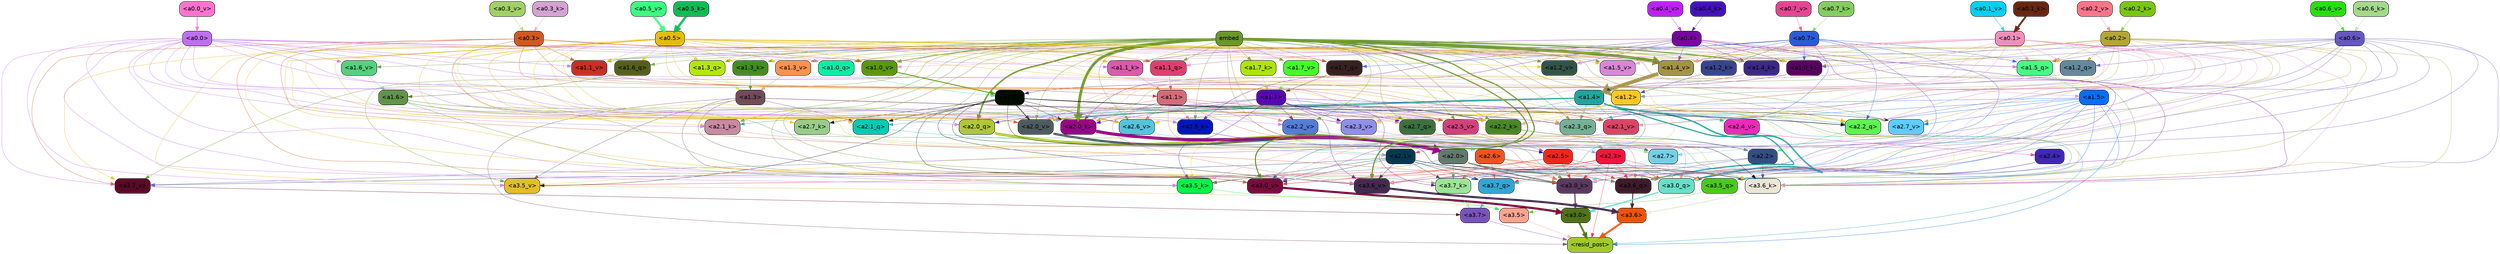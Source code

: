 strict digraph "" {
	graph [bgcolor=transparent,
		layout=dot,
		overlap=false,
		splines=true
	];
	"<a3.7>"	[color=black,
		fillcolor="#7853bb",
		fontname=Helvetica,
		shape=box,
		style="filled, rounded"];
	"<resid_post>"	[color=black,
		fillcolor="#a1ca28",
		fontname=Helvetica,
		shape=box,
		style="filled, rounded"];
	"<a3.7>" -> "<resid_post>"	[color="#7853bb",
		penwidth=0.6239100098609924];
	"<a3.6>"	[color=black,
		fillcolor="#ec540c",
		fontname=Helvetica,
		shape=box,
		style="filled, rounded"];
	"<a3.6>" -> "<resid_post>"	[color="#ec540c",
		penwidth=4.569062113761902];
	"<a3.5>"	[color=black,
		fillcolor="#f8a393",
		fontname=Helvetica,
		shape=box,
		style="filled, rounded"];
	"<a3.5>" -> "<resid_post>"	[color="#f8a393",
		penwidth=0.6];
	"<a3.0>"	[color=black,
		fillcolor="#507219",
		fontname=Helvetica,
		shape=box,
		style="filled, rounded"];
	"<a3.0>" -> "<resid_post>"	[color="#507219",
		penwidth=4.283544182777405];
	"<a2.3>"	[color=black,
		fillcolor="#f1163d",
		fontname=Helvetica,
		shape=box,
		style="filled, rounded"];
	"<a2.3>" -> "<resid_post>"	[color="#f1163d",
		penwidth=0.6];
	"<a3.7_q>"	[color=black,
		fillcolor="#33a4d4",
		fontname=Helvetica,
		shape=box,
		style="filled, rounded"];
	"<a2.3>" -> "<a3.7_q>"	[color="#f1163d",
		penwidth=0.6];
	"<a3.6_q>"	[color=black,
		fillcolor="#3d1b2b",
		fontname=Helvetica,
		shape=box,
		style="filled, rounded"];
	"<a2.3>" -> "<a3.6_q>"	[color="#f1163d",
		penwidth=0.6];
	"<a3.5_q>"	[color=black,
		fillcolor="#4ac91a",
		fontname=Helvetica,
		shape=box,
		style="filled, rounded"];
	"<a2.3>" -> "<a3.5_q>"	[color="#f1163d",
		penwidth=0.6];
	"<a3.0_q>"	[color=black,
		fillcolor="#69dec7",
		fontname=Helvetica,
		shape=box,
		style="filled, rounded"];
	"<a2.3>" -> "<a3.0_q>"	[color="#f1163d",
		penwidth=0.6];
	"<a3.0_k>"	[color=black,
		fillcolor="#5a3961",
		fontname=Helvetica,
		shape=box,
		style="filled, rounded"];
	"<a2.3>" -> "<a3.0_k>"	[color="#f1163d",
		penwidth=0.6];
	"<a3.6_v>"	[color=black,
		fillcolor="#422b4f",
		fontname=Helvetica,
		shape=box,
		style="filled, rounded"];
	"<a2.3>" -> "<a3.6_v>"	[color="#f1163d",
		penwidth=0.6];
	"<a3.5_v>"	[color=black,
		fillcolor="#e3bd29",
		fontname=Helvetica,
		shape=box,
		style="filled, rounded"];
	"<a2.3>" -> "<a3.5_v>"	[color="#f1163d",
		penwidth=0.6];
	"<a3.0_v>"	[color=black,
		fillcolor="#780c3c",
		fontname=Helvetica,
		shape=box,
		style="filled, rounded"];
	"<a2.3>" -> "<a3.0_v>"	[color="#f1163d",
		penwidth=0.6];
	"<a1.5>"	[color=black,
		fillcolor="#056df7",
		fontname=Helvetica,
		shape=box,
		style="filled, rounded"];
	"<a1.5>" -> "<resid_post>"	[color="#056df7",
		penwidth=0.6];
	"<a1.5>" -> "<a3.6_q>"	[color="#056df7",
		penwidth=0.6];
	"<a1.5>" -> "<a3.5_q>"	[color="#056df7",
		penwidth=0.6];
	"<a1.5>" -> "<a3.0_q>"	[color="#056df7",
		penwidth=0.6];
	"<a3.6_k>"	[color=black,
		fillcolor="#e9e5d7",
		fontname=Helvetica,
		shape=box,
		style="filled, rounded"];
	"<a1.5>" -> "<a3.6_k>"	[color="#056df7",
		penwidth=0.6];
	"<a1.5>" -> "<a3.0_k>"	[color="#056df7",
		penwidth=0.6];
	"<a2.2_q>"	[color=black,
		fillcolor="#5df251",
		fontname=Helvetica,
		shape=box,
		style="filled, rounded"];
	"<a1.5>" -> "<a2.2_q>"	[color="#056df7",
		penwidth=0.6];
	"<a2.7_v>"	[color=black,
		fillcolor="#5dccfe",
		fontname=Helvetica,
		shape=box,
		style="filled, rounded"];
	"<a1.5>" -> "<a2.7_v>"	[color="#056df7",
		penwidth=0.6];
	"<a2.6_v>"	[color=black,
		fillcolor="#54c3db",
		fontname=Helvetica,
		shape=box,
		style="filled, rounded"];
	"<a1.5>" -> "<a2.6_v>"	[color="#056df7",
		penwidth=0.6];
	"<a2.1_v>"	[color=black,
		fillcolor="#d94465",
		fontname=Helvetica,
		shape=box,
		style="filled, rounded"];
	"<a1.5>" -> "<a2.1_v>"	[color="#056df7",
		penwidth=0.6];
	"<a1.4>"	[color=black,
		fillcolor="#21a49c",
		fontname=Helvetica,
		shape=box,
		style="filled, rounded"];
	"<a1.4>" -> "<resid_post>"	[color="#21a49c",
		penwidth=0.6];
	"<a1.4>" -> "<a3.7_q>"	[color="#21a49c",
		penwidth=0.6];
	"<a1.4>" -> "<a3.6_q>"	[color="#21a49c",
		penwidth=2.7536282539367676];
	"<a1.4>" -> "<a3.5_q>"	[color="#21a49c",
		penwidth=0.6];
	"<a1.4>" -> "<a3.0_q>"	[color="#21a49c",
		penwidth=3.3369133472442627];
	"<a2.3_q>"	[color=black,
		fillcolor="#76b094",
		fontname=Helvetica,
		shape=box,
		style="filled, rounded"];
	"<a1.4>" -> "<a2.3_q>"	[color="#21a49c",
		penwidth=0.6];
	"<a1.4>" -> "<a2.2_q>"	[color="#21a49c",
		penwidth=0.6];
	"<a2.1_q>"	[color=black,
		fillcolor="#01cbb2",
		fontname=Helvetica,
		shape=box,
		style="filled, rounded"];
	"<a1.4>" -> "<a2.1_q>"	[color="#21a49c",
		penwidth=0.6];
	"<a2.0_q>"	[color=black,
		fillcolor="#aec638",
		fontname=Helvetica,
		shape=box,
		style="filled, rounded"];
	"<a1.4>" -> "<a2.0_q>"	[color="#21a49c",
		penwidth=0.6];
	"<a2.1_k>"	[color=black,
		fillcolor="#c88aa3",
		fontname=Helvetica,
		shape=box,
		style="filled, rounded"];
	"<a1.4>" -> "<a2.1_k>"	[color="#21a49c",
		penwidth=0.6];
	"<a1.4>" -> "<a2.7_v>"	[color="#21a49c",
		penwidth=0.6];
	"<a1.4>" -> "<a2.6_v>"	[color="#21a49c",
		penwidth=0.6];
	"<a2.5_v>"	[color=black,
		fillcolor="#d1417b",
		fontname=Helvetica,
		shape=box,
		style="filled, rounded"];
	"<a1.4>" -> "<a2.5_v>"	[color="#21a49c",
		penwidth=0.6];
	"<a2.4_v>"	[color=black,
		fillcolor="#ec29b9",
		fontname=Helvetica,
		shape=box,
		style="filled, rounded"];
	"<a1.4>" -> "<a2.4_v>"	[color="#21a49c",
		penwidth=0.6];
	"<a1.4>" -> "<a2.1_v>"	[color="#21a49c",
		penwidth=0.6];
	"<a2.0_v>"	[color=black,
		fillcolor="#4d5b61",
		fontname=Helvetica,
		shape=box,
		style="filled, rounded"];
	"<a1.4>" -> "<a2.0_v>"	[color="#21a49c",
		penwidth=2.2818827629089355];
	"<a1.3>"	[color=black,
		fillcolor="#714b5a",
		fontname=Helvetica,
		shape=box,
		style="filled, rounded"];
	"<a1.3>" -> "<resid_post>"	[color="#714b5a",
		penwidth=0.6];
	"<a1.3>" -> "<a3.6_v>"	[color="#714b5a",
		penwidth=0.6];
	"<a1.3>" -> "<a3.5_v>"	[color="#714b5a",
		penwidth=0.6];
	"<a1.3>" -> "<a3.0_v>"	[color="#714b5a",
		penwidth=0.6];
	"<a1.3>" -> "<a2.2_q>"	[color="#714b5a",
		penwidth=0.6];
	"<a1.3>" -> "<a2.1_q>"	[color="#714b5a",
		penwidth=0.6];
	"<a2.2_k>"	[color=black,
		fillcolor="#4b8626",
		fontname=Helvetica,
		shape=box,
		style="filled, rounded"];
	"<a1.3>" -> "<a2.2_k>"	[color="#714b5a",
		penwidth=0.6];
	"<a1.3>" -> "<a2.5_v>"	[color="#714b5a",
		penwidth=0.6];
	"<a3.7_q>" -> "<a3.7>"	[color="#33a4d4",
		penwidth=0.6];
	"<a3.6_q>" -> "<a3.6>"	[color="#3d1b2b",
		penwidth=2.0344843566417694];
	"<a3.5_q>" -> "<a3.5>"	[color="#4ac91a",
		penwidth=0.6];
	"<a3.0_q>" -> "<a3.0>"	[color="#69dec7",
		penwidth=2.863015294075012];
	"<a3.7_k>"	[color=black,
		fillcolor="#9ce397",
		fontname=Helvetica,
		shape=box,
		style="filled, rounded"];
	"<a3.7_k>" -> "<a3.7>"	[color="#9ce397",
		penwidth=0.6];
	"<a3.6_k>" -> "<a3.6>"	[color="#e9e5d7",
		penwidth=2.1770318150520325];
	"<a3.5_k>"	[color=black,
		fillcolor="#03f246",
		fontname=Helvetica,
		shape=box,
		style="filled, rounded"];
	"<a3.5_k>" -> "<a3.5>"	[color="#03f246",
		penwidth=0.6];
	"<a3.0_k>" -> "<a3.0>"	[color="#5a3961",
		penwidth=2.6323853135108948];
	"<a3.7_v>"	[color=black,
		fillcolor="#590a26",
		fontname=Helvetica,
		shape=box,
		style="filled, rounded"];
	"<a3.7_v>" -> "<a3.7>"	[color="#590a26",
		penwidth=0.6];
	"<a3.6_v>" -> "<a3.6>"	[color="#422b4f",
		penwidth=4.972373723983765];
	"<a3.5_v>" -> "<a3.5>"	[color="#e3bd29",
		penwidth=0.6];
	"<a3.0_v>" -> "<a3.0>"	[color="#780c3c",
		penwidth=5.1638524532318115];
	"<a2.6>"	[color=black,
		fillcolor="#ed5520",
		fontname=Helvetica,
		shape=box,
		style="filled, rounded"];
	"<a2.6>" -> "<a3.7_q>"	[color="#ed5520",
		penwidth=0.6];
	"<a2.6>" -> "<a3.6_q>"	[color="#ed5520",
		penwidth=0.6];
	"<a2.6>" -> "<a3.0_q>"	[color="#ed5520",
		penwidth=0.6];
	"<a2.6>" -> "<a3.7_k>"	[color="#ed5520",
		penwidth=0.6];
	"<a2.6>" -> "<a3.6_k>"	[color="#ed5520",
		penwidth=0.6];
	"<a2.6>" -> "<a3.5_k>"	[color="#ed5520",
		penwidth=0.6];
	"<a2.6>" -> "<a3.0_k>"	[color="#ed5520",
		penwidth=0.6];
	"<a2.1>"	[color=black,
		fillcolor="#043952",
		fontname=Helvetica,
		shape=box,
		style="filled, rounded"];
	"<a2.1>" -> "<a3.7_q>"	[color="#043952",
		penwidth=0.6];
	"<a2.1>" -> "<a3.6_q>"	[color="#043952",
		penwidth=0.6];
	"<a2.1>" -> "<a3.5_q>"	[color="#043952",
		penwidth=0.6];
	"<a2.1>" -> "<a3.0_q>"	[color="#043952",
		penwidth=0.6];
	"<a2.1>" -> "<a3.7_k>"	[color="#043952",
		penwidth=0.6];
	"<a2.1>" -> "<a3.6_k>"	[color="#043952",
		penwidth=0.6];
	"<a2.1>" -> "<a3.5_k>"	[color="#043952",
		penwidth=0.6];
	"<a2.1>" -> "<a3.0_k>"	[color="#043952",
		penwidth=0.6];
	"<a2.1>" -> "<a3.7_v>"	[color="#043952",
		penwidth=0.6];
	"<a2.1>" -> "<a3.6_v>"	[color="#043952",
		penwidth=0.6];
	"<a2.1>" -> "<a3.0_v>"	[color="#043952",
		penwidth=0.6];
	"<a2.7>"	[color=black,
		fillcolor="#74d0e5",
		fontname=Helvetica,
		shape=box,
		style="filled, rounded"];
	"<a2.7>" -> "<a3.6_q>"	[color="#74d0e5",
		penwidth=0.6];
	"<a2.7>" -> "<a3.0_q>"	[color="#74d0e5",
		penwidth=0.6];
	"<a2.7>" -> "<a3.6_k>"	[color="#74d0e5",
		penwidth=0.6];
	"<a2.7>" -> "<a3.0_k>"	[color="#74d0e5",
		penwidth=0.6];
	"<a2.7>" -> "<a3.6_v>"	[color="#74d0e5",
		penwidth=0.6];
	"<a2.5>"	[color=black,
		fillcolor="#ed271c",
		fontname=Helvetica,
		shape=box,
		style="filled, rounded"];
	"<a2.5>" -> "<a3.6_q>"	[color="#ed271c",
		penwidth=0.6];
	"<a2.5>" -> "<a3.0_q>"	[color="#ed271c",
		penwidth=0.6];
	"<a2.5>" -> "<a3.0_k>"	[color="#ed271c",
		penwidth=0.6];
	"<a2.5>" -> "<a3.6_v>"	[color="#ed271c",
		penwidth=0.6];
	"<a2.5>" -> "<a3.0_v>"	[color="#ed271c",
		penwidth=0.6];
	"<a2.0>"	[color=black,
		fillcolor="#62796e",
		fontname=Helvetica,
		shape=box,
		style="filled, rounded"];
	"<a2.0>" -> "<a3.6_q>"	[color="#62796e",
		penwidth=0.6];
	"<a2.0>" -> "<a3.0_q>"	[color="#62796e",
		penwidth=0.6];
	"<a2.0>" -> "<a3.7_k>"	[color="#62796e",
		penwidth=0.6];
	"<a2.0>" -> "<a3.6_k>"	[color="#62796e",
		penwidth=1.7047871947288513];
	"<a2.0>" -> "<a3.5_k>"	[color="#62796e",
		penwidth=0.6];
	"<a2.0>" -> "<a3.0_k>"	[color="#62796e",
		penwidth=2.239806979894638];
	"<a1.1>"	[color=black,
		fillcolor="#d36b79",
		fontname=Helvetica,
		shape=box,
		style="filled, rounded"];
	"<a1.1>" -> "<a3.6_q>"	[color="#d36b79",
		penwidth=0.6];
	"<a1.1>" -> "<a3.0_q>"	[color="#d36b79",
		penwidth=0.6];
	"<a1.1>" -> "<a3.0_k>"	[color="#d36b79",
		penwidth=0.6];
	"<a1.1>" -> "<a3.6_v>"	[color="#d36b79",
		penwidth=0.6];
	"<a2.7_q>"	[color=black,
		fillcolor="#3e6f3f",
		fontname=Helvetica,
		shape=box,
		style="filled, rounded"];
	"<a1.1>" -> "<a2.7_q>"	[color="#d36b79",
		penwidth=0.6];
	"<a2.5_k>"	[color=black,
		fillcolor="#0316be",
		fontname=Helvetica,
		shape=box,
		style="filled, rounded"];
	"<a1.1>" -> "<a2.5_k>"	[color="#d36b79",
		penwidth=0.6];
	"<a2.0_k>"	[color=black,
		fillcolor="#970685",
		fontname=Helvetica,
		shape=box,
		style="filled, rounded"];
	"<a1.1>" -> "<a2.0_k>"	[color="#d36b79",
		penwidth=0.6];
	"<a1.1>" -> "<a2.6_v>"	[color="#d36b79",
		penwidth=0.6];
	"<a2.2_v>"	[color=black,
		fillcolor="#547cd7",
		fontname=Helvetica,
		shape=box,
		style="filled, rounded"];
	"<a1.1>" -> "<a2.2_v>"	[color="#d36b79",
		penwidth=0.6];
	"<a1.1>" -> "<a2.1_v>"	[color="#d36b79",
		penwidth=0.6];
	"<a1.1>" -> "<a2.0_v>"	[color="#d36b79",
		penwidth=0.6];
	"<a0.4>"	[color=black,
		fillcolor="#77079e",
		fontname=Helvetica,
		shape=box,
		style="filled, rounded"];
	"<a0.4>" -> "<a3.6_q>"	[color="#77079e",
		penwidth=0.6];
	"<a0.4>" -> "<a3.0_q>"	[color="#77079e",
		penwidth=0.6];
	"<a0.4>" -> "<a3.6_k>"	[color="#77079e",
		penwidth=0.6];
	"<a0.4>" -> "<a2.5_k>"	[color="#77079e",
		penwidth=0.6];
	"<a0.4>" -> "<a2.0_k>"	[color="#77079e",
		penwidth=0.6];
	"<a1.4_k>"	[color=black,
		fillcolor="#3b2887",
		fontname=Helvetica,
		shape=box,
		style="filled, rounded"];
	"<a0.4>" -> "<a1.4_k>"	[color="#77079e",
		penwidth=0.6];
	"<a1.1_k>"	[color=black,
		fillcolor="#d95aab",
		fontname=Helvetica,
		shape=box,
		style="filled, rounded"];
	"<a0.4>" -> "<a1.1_k>"	[color="#77079e",
		penwidth=0.6];
	"<a1.0_k>"	[color=black,
		fillcolor="#580262",
		fontname=Helvetica,
		shape=box,
		style="filled, rounded"];
	"<a0.4>" -> "<a1.0_k>"	[color="#77079e",
		penwidth=0.6];
	"<a1.4_v>"	[color=black,
		fillcolor="#a39346",
		fontname=Helvetica,
		shape=box,
		style="filled, rounded"];
	"<a0.4>" -> "<a1.4_v>"	[color="#77079e",
		penwidth=0.6];
	"<a1.2_v>"	[color=black,
		fillcolor="#325448",
		fontname=Helvetica,
		shape=box,
		style="filled, rounded"];
	"<a0.4>" -> "<a1.2_v>"	[color="#77079e",
		penwidth=0.6];
	"<a0.2>"	[color=black,
		fillcolor="#b3a637",
		fontname=Helvetica,
		shape=box,
		style="filled, rounded"];
	"<a0.2>" -> "<a3.6_q>"	[color="#b3a637",
		penwidth=0.6];
	"<a0.2>" -> "<a3.0_q>"	[color="#b3a637",
		penwidth=0.6];
	"<a0.2>" -> "<a3.6_k>"	[color="#b3a637",
		penwidth=0.6];
	"<a0.2>" -> "<a3.0_k>"	[color="#b3a637",
		penwidth=0.6];
	"<a0.2>" -> "<a2.2_q>"	[color="#b3a637",
		penwidth=0.6];
	"<a0.2>" -> "<a2.2_k>"	[color="#b3a637",
		penwidth=0.6];
	"<a0.2>" -> "<a2.0_k>"	[color="#b3a637",
		penwidth=0.6];
	"<a0.2>" -> "<a2.7_v>"	[color="#b3a637",
		penwidth=0.6];
	"<a0.2>" -> "<a2.1_v>"	[color="#b3a637",
		penwidth=0.6];
	"<a0.2>" -> "<a2.0_v>"	[color="#b3a637",
		penwidth=0.6];
	"<a1.5_q>"	[color=black,
		fillcolor="#48f886",
		fontname=Helvetica,
		shape=box,
		style="filled, rounded"];
	"<a0.2>" -> "<a1.5_q>"	[color="#b3a637",
		penwidth=0.6];
	"<a1.2_q>"	[color=black,
		fillcolor="#65889b",
		fontname=Helvetica,
		shape=box,
		style="filled, rounded"];
	"<a0.2>" -> "<a1.2_q>"	[color="#b3a637",
		penwidth=0.6];
	"<a1.0_q>"	[color=black,
		fillcolor="#09eda6",
		fontname=Helvetica,
		shape=box,
		style="filled, rounded"];
	"<a0.2>" -> "<a1.0_q>"	[color="#b3a637",
		penwidth=0.6];
	"<a0.2>" -> "<a1.4_k>"	[color="#b3a637",
		penwidth=0.6];
	"<a0.2>" -> "<a1.0_k>"	[color="#b3a637",
		penwidth=0.6];
	"<a0.2>" -> "<a1.4_v>"	[color="#b3a637",
		penwidth=0.6];
	"<a2.4>"	[color=black,
		fillcolor="#4028b6",
		fontname=Helvetica,
		shape=box,
		style="filled, rounded"];
	"<a2.4>" -> "<a3.5_q>"	[color="#4028b6",
		penwidth=0.6];
	"<a2.4>" -> "<a3.0_q>"	[color="#4028b6",
		penwidth=0.6];
	"<a1.2>"	[color=black,
		fillcolor="#f7c823",
		fontname=Helvetica,
		shape=box,
		style="filled, rounded"];
	"<a1.2>" -> "<a3.0_q>"	[color="#f7c823",
		penwidth=0.6];
	"<a1.2>" -> "<a3.6_k>"	[color="#f7c823",
		penwidth=0.6];
	"<a1.2>" -> "<a3.5_k>"	[color="#f7c823",
		penwidth=0.6];
	"<a1.2>" -> "<a3.0_k>"	[color="#f7c823",
		penwidth=0.6];
	"<a1.2>" -> "<a3.5_v>"	[color="#f7c823",
		penwidth=0.6];
	"<a1.2>" -> "<a2.7_q>"	[color="#f7c823",
		penwidth=0.6];
	"<a1.2>" -> "<a2.2_q>"	[color="#f7c823",
		penwidth=0.6];
	"<a1.2>" -> "<a2.2_k>"	[color="#f7c823",
		penwidth=0.6];
	"<a1.2>" -> "<a2.6_v>"	[color="#f7c823",
		penwidth=0.6];
	"<a1.2>" -> "<a2.5_v>"	[color="#f7c823",
		penwidth=0.6];
	"<a2.3_v>"	[color=black,
		fillcolor="#8e8fe5",
		fontname=Helvetica,
		shape=box,
		style="filled, rounded"];
	"<a1.2>" -> "<a2.3_v>"	[color="#f7c823",
		penwidth=0.6];
	"<a1.2>" -> "<a2.0_v>"	[color="#f7c823",
		penwidth=0.6];
	"<a1.7>"	[color=black,
		fillcolor="#5705b6",
		fontname=Helvetica,
		shape=box,
		style="filled, rounded"];
	"<a1.7>" -> "<a3.7_k>"	[color="#5705b6",
		penwidth=0.6];
	"<a1.7>" -> "<a3.5_k>"	[color="#5705b6",
		penwidth=0.6];
	"<a1.7>" -> "<a3.6_v>"	[color="#5705b6",
		penwidth=0.6];
	"<a1.7>" -> "<a2.7_q>"	[color="#5705b6",
		penwidth=0.6];
	"<a1.7>" -> "<a2.2_q>"	[color="#5705b6",
		penwidth=0.6];
	"<a1.7>" -> "<a2.0_q>"	[color="#5705b6",
		penwidth=0.6];
	"<a1.7>" -> "<a2.2_k>"	[color="#5705b6",
		penwidth=0.6];
	"<a1.7>" -> "<a2.0_k>"	[color="#5705b6",
		penwidth=0.6];
	"<a1.7>" -> "<a2.5_v>"	[color="#5705b6",
		penwidth=0.6];
	"<a1.7>" -> "<a2.3_v>"	[color="#5705b6",
		penwidth=0.6];
	"<a1.7>" -> "<a2.2_v>"	[color="#5705b6",
		penwidth=0.6];
	"<a0.7>"	[color=black,
		fillcolor="#2c5ad6",
		fontname=Helvetica,
		shape=box,
		style="filled, rounded"];
	"<a0.7>" -> "<a3.7_k>"	[color="#2c5ad6",
		penwidth=0.6];
	"<a0.7>" -> "<a3.0_v>"	[color="#2c5ad6",
		penwidth=0.6];
	"<a0.7>" -> "<a2.3_q>"	[color="#2c5ad6",
		penwidth=0.6];
	"<a0.7>" -> "<a2.2_q>"	[color="#2c5ad6",
		penwidth=0.6];
	"<a1.7_q>"	[color=black,
		fillcolor="#372120",
		fontname=Helvetica,
		shape=box,
		style="filled, rounded"];
	"<a0.7>" -> "<a1.7_q>"	[color="#2c5ad6",
		penwidth=0.6];
	"<a0.7>" -> "<a1.5_q>"	[color="#2c5ad6",
		penwidth=0.6];
	"<a1.1_q>"	[color=black,
		fillcolor="#dd3e70",
		fontname=Helvetica,
		shape=box,
		style="filled, rounded"];
	"<a0.7>" -> "<a1.1_q>"	[color="#2c5ad6",
		penwidth=0.6];
	"<a1.2_k>"	[color=black,
		fillcolor="#39448c",
		fontname=Helvetica,
		shape=box,
		style="filled, rounded"];
	"<a0.7>" -> "<a1.2_k>"	[color="#2c5ad6",
		penwidth=0.6];
	"<a0.7>" -> "<a1.0_k>"	[color="#2c5ad6",
		penwidth=0.6];
	"<a0.7>" -> "<a1.4_v>"	[color="#2c5ad6",
		penwidth=0.6];
	"<a1.1_v>"	[color=black,
		fillcolor="#c73024",
		fontname=Helvetica,
		shape=box,
		style="filled, rounded"];
	"<a0.7>" -> "<a1.1_v>"	[color="#2c5ad6",
		penwidth=0.6];
	"<a0.6>"	[color=black,
		fillcolor="#6656c1",
		fontname=Helvetica,
		shape=box,
		style="filled, rounded"];
	"<a0.6>" -> "<a3.7_k>"	[color="#6656c1",
		penwidth=0.6];
	"<a0.6>" -> "<a3.6_k>"	[color="#6656c1",
		penwidth=0.6];
	"<a0.6>" -> "<a3.0_k>"	[color="#6656c1",
		penwidth=0.6];
	"<a0.6>" -> "<a3.7_v>"	[color="#6656c1",
		penwidth=0.6];
	"<a0.6>" -> "<a3.6_v>"	[color="#6656c1",
		penwidth=0.6];
	"<a0.6>" -> "<a3.0_v>"	[color="#6656c1",
		penwidth=0.6];
	"<a0.6>" -> "<a2.3_q>"	[color="#6656c1",
		penwidth=0.6];
	"<a0.6>" -> "<a2.2_q>"	[color="#6656c1",
		penwidth=0.6];
	"<a0.6>" -> "<a1.5_q>"	[color="#6656c1",
		penwidth=0.6];
	"<a0.6>" -> "<a1.2_q>"	[color="#6656c1",
		penwidth=0.6];
	"<a0.6>" -> "<a1.0_k>"	[color="#6656c1",
		penwidth=0.6];
	"<a0.6>" -> "<a1.4_v>"	[color="#6656c1",
		penwidth=0.6];
	embed	[color=black,
		fillcolor="#6a972b",
		fontname=Helvetica,
		shape=box,
		style="filled, rounded"];
	embed -> "<a3.7_k>"	[color="#6a972b",
		penwidth=0.6];
	embed -> "<a3.6_k>"	[color="#6a972b",
		penwidth=0.6];
	embed -> "<a3.5_k>"	[color="#6a972b",
		penwidth=0.6];
	embed -> "<a3.0_k>"	[color="#6a972b",
		penwidth=0.6];
	embed -> "<a3.7_v>"	[color="#6a972b",
		penwidth=0.6];
	embed -> "<a3.6_v>"	[color="#6a972b",
		penwidth=2.7369276881217957];
	embed -> "<a3.5_v>"	[color="#6a972b",
		penwidth=0.6];
	embed -> "<a3.0_v>"	[color="#6a972b",
		penwidth=2.5778204202651978];
	embed -> "<a2.7_q>"	[color="#6a972b",
		penwidth=0.6];
	embed -> "<a2.3_q>"	[color="#6a972b",
		penwidth=0.6];
	embed -> "<a2.2_q>"	[color="#6a972b",
		penwidth=0.6];
	embed -> "<a2.1_q>"	[color="#6a972b",
		penwidth=0.6];
	embed -> "<a2.0_q>"	[color="#6a972b",
		penwidth=3.459219217300415];
	embed -> "<a2.5_k>"	[color="#6a972b",
		penwidth=0.6];
	embed -> "<a2.2_k>"	[color="#6a972b",
		penwidth=0.6363201141357422];
	embed -> "<a2.1_k>"	[color="#6a972b",
		penwidth=0.6];
	embed -> "<a2.0_k>"	[color="#6a972b",
		penwidth=6.407642982900143];
	embed -> "<a2.7_v>"	[color="#6a972b",
		penwidth=0.6];
	embed -> "<a2.6_v>"	[color="#6a972b",
		penwidth=0.6];
	embed -> "<a2.5_v>"	[color="#6a972b",
		penwidth=0.6];
	embed -> "<a2.3_v>"	[color="#6a972b",
		penwidth=0.6];
	embed -> "<a2.2_v>"	[color="#6a972b",
		penwidth=0.6175012588500977];
	embed -> "<a2.1_v>"	[color="#6a972b",
		penwidth=0.6];
	embed -> "<a2.0_v>"	[color="#6a972b",
		penwidth=0.6];
	embed -> "<a1.7_q>"	[color="#6a972b",
		penwidth=0.6];
	"<a1.6_q>"	[color=black,
		fillcolor="#545f1b",
		fontname=Helvetica,
		shape=box,
		style="filled, rounded"];
	embed -> "<a1.6_q>"	[color="#6a972b",
		penwidth=0.6];
	embed -> "<a1.5_q>"	[color="#6a972b",
		penwidth=0.6186923980712891];
	"<a1.3_q>"	[color=black,
		fillcolor="#b5e60c",
		fontname=Helvetica,
		shape=box,
		style="filled, rounded"];
	embed -> "<a1.3_q>"	[color="#6a972b",
		penwidth=0.6];
	embed -> "<a1.2_q>"	[color="#6a972b",
		penwidth=0.6];
	embed -> "<a1.1_q>"	[color="#6a972b",
		penwidth=0.6];
	embed -> "<a1.0_q>"	[color="#6a972b",
		penwidth=0.6];
	"<a1.7_k>"	[color=black,
		fillcolor="#ace40b",
		fontname=Helvetica,
		shape=box,
		style="filled, rounded"];
	embed -> "<a1.7_k>"	[color="#6a972b",
		penwidth=0.6];
	embed -> "<a1.4_k>"	[color="#6a972b",
		penwidth=2.1454997062683105];
	"<a1.3_k>"	[color=black,
		fillcolor="#428d1f",
		fontname=Helvetica,
		shape=box,
		style="filled, rounded"];
	embed -> "<a1.3_k>"	[color="#6a972b",
		penwidth=0.6];
	embed -> "<a1.2_k>"	[color="#6a972b",
		penwidth=0.6];
	embed -> "<a1.1_k>"	[color="#6a972b",
		penwidth=0.6];
	embed -> "<a1.0_k>"	[color="#6a972b",
		penwidth=0.6];
	"<a1.7_v>"	[color=black,
		fillcolor="#45f929",
		fontname=Helvetica,
		shape=box,
		style="filled, rounded"];
	embed -> "<a1.7_v>"	[color="#6a972b",
		penwidth=0.6];
	"<a1.6_v>"	[color=black,
		fillcolor="#55d07f",
		fontname=Helvetica,
		shape=box,
		style="filled, rounded"];
	embed -> "<a1.6_v>"	[color="#6a972b",
		penwidth=0.6];
	"<a1.5_v>"	[color=black,
		fillcolor="#d887d6",
		fontname=Helvetica,
		shape=box,
		style="filled, rounded"];
	embed -> "<a1.5_v>"	[color="#6a972b",
		penwidth=0.6];
	embed -> "<a1.4_v>"	[color="#6a972b",
		penwidth=6.860090345144272];
	"<a1.3_v>"	[color=black,
		fillcolor="#fa914f",
		fontname=Helvetica,
		shape=box,
		style="filled, rounded"];
	embed -> "<a1.3_v>"	[color="#6a972b",
		penwidth=0.6];
	embed -> "<a1.2_v>"	[color="#6a972b",
		penwidth=0.6];
	embed -> "<a1.1_v>"	[color="#6a972b",
		penwidth=0.6];
	"<a1.0_v>"	[color=black,
		fillcolor="#5a980a",
		fontname=Helvetica,
		shape=box,
		style="filled, rounded"];
	embed -> "<a1.0_v>"	[color="#6a972b",
		penwidth=1.2940821647644043];
	"<a2.2>"	[color=black,
		fillcolor="#334e83",
		fontname=Helvetica,
		shape=box,
		style="filled, rounded"];
	"<a2.2>" -> "<a3.6_k>"	[color="#334e83",
		penwidth=0.6];
	"<a2.2>" -> "<a3.0_k>"	[color="#334e83",
		penwidth=0.6];
	"<a2.2>" -> "<a3.6_v>"	[color="#334e83",
		penwidth=0.6];
	"<a1.6>"	[color=black,
		fillcolor="#619448",
		fontname=Helvetica,
		shape=box,
		style="filled, rounded"];
	"<a1.6>" -> "<a3.6_k>"	[color="#619448",
		penwidth=0.6];
	"<a1.6>" -> "<a3.5_k>"	[color="#619448",
		penwidth=0.6];
	"<a1.6>" -> "<a3.6_v>"	[color="#619448",
		penwidth=0.6];
	"<a1.6>" -> "<a2.0_k>"	[color="#619448",
		penwidth=0.6];
	"<a1.6>" -> "<a2.0_v>"	[color="#619448",
		penwidth=0.6];
	"<a1.0>"	[color=black,
		fillcolor="#000c04",
		fontname=Helvetica,
		shape=box,
		style="filled, rounded"];
	"<a1.0>" -> "<a3.6_k>"	[color="#000c04",
		penwidth=0.6];
	"<a1.0>" -> "<a3.0_k>"	[color="#000c04",
		penwidth=0.6];
	"<a1.0>" -> "<a3.6_v>"	[color="#000c04",
		penwidth=0.6];
	"<a1.0>" -> "<a3.5_v>"	[color="#000c04",
		penwidth=0.6];
	"<a1.0>" -> "<a3.0_v>"	[color="#000c04",
		penwidth=0.6];
	"<a1.0>" -> "<a2.3_q>"	[color="#000c04",
		penwidth=0.6];
	"<a1.0>" -> "<a2.2_q>"	[color="#000c04",
		penwidth=0.6];
	"<a1.0>" -> "<a2.1_q>"	[color="#000c04",
		penwidth=0.6];
	"<a2.7_k>"	[color=black,
		fillcolor="#98cc8a",
		fontname=Helvetica,
		shape=box,
		style="filled, rounded"];
	"<a1.0>" -> "<a2.7_k>"	[color="#000c04",
		penwidth=0.6];
	"<a1.0>" -> "<a2.2_k>"	[color="#000c04",
		penwidth=0.6];
	"<a1.0>" -> "<a2.0_k>"	[color="#000c04",
		penwidth=0.6];
	"<a1.0>" -> "<a2.7_v>"	[color="#000c04",
		penwidth=0.6];
	"<a1.0>" -> "<a2.6_v>"	[color="#000c04",
		penwidth=0.6];
	"<a1.0>" -> "<a2.0_v>"	[color="#000c04",
		penwidth=1.2978954315185547];
	"<a0.5>"	[color=black,
		fillcolor="#e5bc0a",
		fontname=Helvetica,
		shape=box,
		style="filled, rounded"];
	"<a0.5>" -> "<a3.6_k>"	[color="#e5bc0a",
		penwidth=0.6];
	"<a0.5>" -> "<a3.7_v>"	[color="#e5bc0a",
		penwidth=0.6];
	"<a0.5>" -> "<a3.6_v>"	[color="#e5bc0a",
		penwidth=0.6];
	"<a0.5>" -> "<a3.5_v>"	[color="#e5bc0a",
		penwidth=0.6];
	"<a0.5>" -> "<a3.0_v>"	[color="#e5bc0a",
		penwidth=0.6];
	"<a0.5>" -> "<a2.7_q>"	[color="#e5bc0a",
		penwidth=0.6];
	"<a0.5>" -> "<a2.3_q>"	[color="#e5bc0a",
		penwidth=0.6];
	"<a0.5>" -> "<a2.2_q>"	[color="#e5bc0a",
		penwidth=0.6];
	"<a0.5>" -> "<a2.1_q>"	[color="#e5bc0a",
		penwidth=0.6];
	"<a0.5>" -> "<a2.0_q>"	[color="#e5bc0a",
		penwidth=0.6];
	"<a0.5>" -> "<a2.7_k>"	[color="#e5bc0a",
		penwidth=0.6];
	"<a0.5>" -> "<a2.5_k>"	[color="#e5bc0a",
		penwidth=0.6];
	"<a0.5>" -> "<a2.2_k>"	[color="#e5bc0a",
		penwidth=0.6];
	"<a0.5>" -> "<a2.1_k>"	[color="#e5bc0a",
		penwidth=0.6];
	"<a0.5>" -> "<a2.0_k>"	[color="#e5bc0a",
		penwidth=0.7721366882324219];
	"<a0.5>" -> "<a2.6_v>"	[color="#e5bc0a",
		penwidth=0.6];
	"<a0.5>" -> "<a2.3_v>"	[color="#e5bc0a",
		penwidth=0.6];
	"<a0.5>" -> "<a2.1_v>"	[color="#e5bc0a",
		penwidth=0.6];
	"<a0.5>" -> "<a2.0_v>"	[color="#e5bc0a",
		penwidth=0.6];
	"<a0.5>" -> "<a1.6_q>"	[color="#e5bc0a",
		penwidth=0.6];
	"<a0.5>" -> "<a1.3_q>"	[color="#e5bc0a",
		penwidth=0.6];
	"<a0.5>" -> "<a1.2_q>"	[color="#e5bc0a",
		penwidth=0.6];
	"<a0.5>" -> "<a1.1_q>"	[color="#e5bc0a",
		penwidth=0.6];
	"<a0.5>" -> "<a1.0_q>"	[color="#e5bc0a",
		penwidth=0.6];
	"<a0.5>" -> "<a1.3_k>"	[color="#e5bc0a",
		penwidth=0.6];
	"<a0.5>" -> "<a1.2_k>"	[color="#e5bc0a",
		penwidth=0.6];
	"<a0.5>" -> "<a1.1_k>"	[color="#e5bc0a",
		penwidth=0.6];
	"<a0.5>" -> "<a1.0_k>"	[color="#e5bc0a",
		penwidth=0.6];
	"<a0.5>" -> "<a1.5_v>"	[color="#e5bc0a",
		penwidth=0.6];
	"<a0.5>" -> "<a1.4_v>"	[color="#e5bc0a",
		penwidth=1.0206317901611328];
	"<a0.5>" -> "<a1.3_v>"	[color="#e5bc0a",
		penwidth=0.6];
	"<a0.5>" -> "<a1.2_v>"	[color="#e5bc0a",
		penwidth=0.6];
	"<a0.5>" -> "<a1.1_v>"	[color="#e5bc0a",
		penwidth=0.6];
	"<a0.5>" -> "<a1.0_v>"	[color="#e5bc0a",
		penwidth=0.6];
	"<a0.1>"	[color=black,
		fillcolor="#ee8fbb",
		fontname=Helvetica,
		shape=box,
		style="filled, rounded"];
	"<a0.1>" -> "<a3.6_k>"	[color="#ee8fbb",
		penwidth=0.6];
	"<a0.1>" -> "<a3.5_k>"	[color="#ee8fbb",
		penwidth=0.6];
	"<a0.1>" -> "<a3.0_k>"	[color="#ee8fbb",
		penwidth=0.6];
	"<a0.1>" -> "<a3.6_v>"	[color="#ee8fbb",
		penwidth=0.6];
	"<a0.1>" -> "<a3.0_v>"	[color="#ee8fbb",
		penwidth=0.6];
	"<a0.1>" -> "<a2.3_q>"	[color="#ee8fbb",
		penwidth=0.6];
	"<a0.1>" -> "<a2.2_q>"	[color="#ee8fbb",
		penwidth=0.6];
	"<a0.1>" -> "<a2.2_k>"	[color="#ee8fbb",
		penwidth=0.6];
	"<a0.1>" -> "<a2.0_k>"	[color="#ee8fbb",
		penwidth=0.6];
	"<a0.1>" -> "<a2.5_v>"	[color="#ee8fbb",
		penwidth=0.6];
	"<a0.1>" -> "<a2.3_v>"	[color="#ee8fbb",
		penwidth=0.6];
	"<a0.1>" -> "<a2.1_v>"	[color="#ee8fbb",
		penwidth=0.6];
	"<a0.1>" -> "<a2.0_v>"	[color="#ee8fbb",
		penwidth=0.6];
	"<a0.1>" -> "<a1.5_q>"	[color="#ee8fbb",
		penwidth=0.6];
	"<a0.1>" -> "<a1.2_q>"	[color="#ee8fbb",
		penwidth=0.6];
	"<a0.1>" -> "<a1.1_q>"	[color="#ee8fbb",
		penwidth=0.6];
	"<a0.1>" -> "<a1.2_k>"	[color="#ee8fbb",
		penwidth=0.6];
	"<a0.1>" -> "<a1.1_k>"	[color="#ee8fbb",
		penwidth=0.6];
	"<a0.1>" -> "<a1.5_v>"	[color="#ee8fbb",
		penwidth=0.6];
	"<a0.1>" -> "<a1.4_v>"	[color="#ee8fbb",
		penwidth=0.6];
	"<a0.1>" -> "<a1.2_v>"	[color="#ee8fbb",
		penwidth=0.6];
	"<a0.1>" -> "<a1.0_v>"	[color="#ee8fbb",
		penwidth=0.6];
	"<a0.0>"	[color=black,
		fillcolor="#be6ff0",
		fontname=Helvetica,
		shape=box,
		style="filled, rounded"];
	"<a0.0>" -> "<a3.5_k>"	[color="#be6ff0",
		penwidth=0.6];
	"<a0.0>" -> "<a3.7_v>"	[color="#be6ff0",
		penwidth=0.6];
	"<a0.0>" -> "<a3.6_v>"	[color="#be6ff0",
		penwidth=0.6];
	"<a0.0>" -> "<a3.5_v>"	[color="#be6ff0",
		penwidth=0.6];
	"<a0.0>" -> "<a3.0_v>"	[color="#be6ff0",
		penwidth=0.6];
	"<a0.0>" -> "<a2.3_q>"	[color="#be6ff0",
		penwidth=0.6];
	"<a0.0>" -> "<a2.0_q>"	[color="#be6ff0",
		penwidth=0.6];
	"<a0.0>" -> "<a2.5_k>"	[color="#be6ff0",
		penwidth=0.6];
	"<a0.0>" -> "<a2.1_k>"	[color="#be6ff0",
		penwidth=0.6];
	"<a0.0>" -> "<a2.0_k>"	[color="#be6ff0",
		penwidth=0.6];
	"<a0.0>" -> "<a2.5_v>"	[color="#be6ff0",
		penwidth=0.6];
	"<a0.0>" -> "<a2.3_v>"	[color="#be6ff0",
		penwidth=0.6];
	"<a0.0>" -> "<a2.2_v>"	[color="#be6ff0",
		penwidth=0.6];
	"<a0.0>" -> "<a2.0_v>"	[color="#be6ff0",
		penwidth=0.6];
	"<a0.0>" -> "<a1.5_q>"	[color="#be6ff0",
		penwidth=0.6];
	"<a0.0>" -> "<a1.0_q>"	[color="#be6ff0",
		penwidth=0.6];
	"<a0.0>" -> "<a1.1_k>"	[color="#be6ff0",
		penwidth=0.6];
	"<a0.0>" -> "<a1.6_v>"	[color="#be6ff0",
		penwidth=0.6];
	"<a0.0>" -> "<a1.4_v>"	[color="#be6ff0",
		penwidth=0.6];
	"<a0.0>" -> "<a1.1_v>"	[color="#be6ff0",
		penwidth=0.6];
	"<a0.3>"	[color=black,
		fillcolor="#d15821",
		fontname=Helvetica,
		shape=box,
		style="filled, rounded"];
	"<a0.3>" -> "<a3.0_k>"	[color="#d15821",
		penwidth=0.6];
	"<a0.3>" -> "<a3.7_v>"	[color="#d15821",
		penwidth=0.6];
	"<a0.3>" -> "<a3.0_v>"	[color="#d15821",
		penwidth=0.6];
	"<a0.3>" -> "<a2.5_v>"	[color="#d15821",
		penwidth=0.6];
	"<a0.3>" -> "<a2.1_v>"	[color="#d15821",
		penwidth=0.6];
	"<a0.3>" -> "<a2.0_v>"	[color="#d15821",
		penwidth=0.6];
	"<a0.3>" -> "<a1.7_q>"	[color="#d15821",
		penwidth=0.6];
	"<a0.3>" -> "<a1.1_q>"	[color="#d15821",
		penwidth=0.6];
	"<a0.3>" -> "<a1.4_v>"	[color="#d15821",
		penwidth=0.6];
	"<a0.3>" -> "<a1.1_v>"	[color="#d15821",
		penwidth=0.6];
	"<a0.3>" -> "<a1.0_v>"	[color="#d15821",
		penwidth=0.6];
	"<a2.7_q>" -> "<a2.7>"	[color="#3e6f3f",
		penwidth=0.6];
	"<a2.3_q>" -> "<a2.3>"	[color="#76b094",
		penwidth=0.6];
	"<a2.2_q>" -> "<a2.2>"	[color="#5df251",
		penwidth=0.7441773414611816];
	"<a2.1_q>" -> "<a2.1>"	[color="#01cbb2",
		penwidth=0.6];
	"<a2.0_q>" -> "<a2.0>"	[color="#aec638",
		penwidth=6.422367453575134];
	"<a2.7_k>" -> "<a2.7>"	[color="#98cc8a",
		penwidth=0.6];
	"<a2.5_k>" -> "<a2.5>"	[color="#0316be",
		penwidth=0.6];
	"<a2.2_k>" -> "<a2.2>"	[color="#4b8626",
		penwidth=0.8810110092163086];
	"<a2.1_k>" -> "<a2.1>"	[color="#c88aa3",
		penwidth=0.6];
	"<a2.0_k>" -> "<a2.0>"	[color="#970685",
		penwidth=7.398894429206848];
	"<a2.7_v>" -> "<a2.7>"	[color="#5dccfe",
		penwidth=0.6];
	"<a2.6_v>" -> "<a2.6>"	[color="#54c3db",
		penwidth=0.6];
	"<a2.5_v>" -> "<a2.5>"	[color="#d1417b",
		penwidth=0.6];
	"<a2.4_v>" -> "<a2.4>"	[color="#ec29b9",
		penwidth=0.6];
	"<a2.3_v>" -> "<a2.3>"	[color="#8e8fe5",
		penwidth=0.6];
	"<a2.2_v>" -> "<a2.2>"	[color="#547cd7",
		penwidth=0.6];
	"<a2.1_v>" -> "<a2.1>"	[color="#d94465",
		penwidth=0.6];
	"<a2.0_v>" -> "<a2.0>"	[color="#4d5b61",
		penwidth=5.395828627049923];
	"<a1.7_q>" -> "<a1.7>"	[color="#372120",
		penwidth=0.6];
	"<a1.6_q>" -> "<a1.6>"	[color="#545f1b",
		penwidth=0.6];
	"<a1.5_q>" -> "<a1.5>"	[color="#48f886",
		penwidth=0.6];
	"<a1.3_q>" -> "<a1.3>"	[color="#b5e60c",
		penwidth=0.6];
	"<a1.2_q>" -> "<a1.2>"	[color="#65889b",
		penwidth=0.6];
	"<a1.1_q>" -> "<a1.1>"	[color="#dd3e70",
		penwidth=0.6];
	"<a1.0_q>" -> "<a1.0>"	[color="#09eda6",
		penwidth=0.6];
	"<a1.7_k>" -> "<a1.7>"	[color="#ace40b",
		penwidth=0.6];
	"<a1.4_k>" -> "<a1.4>"	[color="#3b2887",
		penwidth=0.6];
	"<a1.3_k>" -> "<a1.3>"	[color="#428d1f",
		penwidth=0.6];
	"<a1.2_k>" -> "<a1.2>"	[color="#39448c",
		penwidth=0.6];
	"<a1.1_k>" -> "<a1.1>"	[color="#d95aab",
		penwidth=0.6];
	"<a1.0_k>" -> "<a1.0>"	[color="#580262",
		penwidth=0.6];
	"<a1.7_v>" -> "<a1.7>"	[color="#45f929",
		penwidth=0.6];
	"<a1.6_v>" -> "<a1.6>"	[color="#55d07f",
		penwidth=0.6];
	"<a1.5_v>" -> "<a1.5>"	[color="#d887d6",
		penwidth=0.6];
	"<a1.4_v>" -> "<a1.4>"	[color="#a39346",
		penwidth=8.774570226669312];
	"<a1.3_v>" -> "<a1.3>"	[color="#fa914f",
		penwidth=0.6];
	"<a1.2_v>" -> "<a1.2>"	[color="#325448",
		penwidth=0.6];
	"<a1.1_v>" -> "<a1.1>"	[color="#c73024",
		penwidth=0.6];
	"<a1.0_v>" -> "<a1.0>"	[color="#5a980a",
		penwidth=2.0497570037841797];
	"<a0.7_k>"	[color=black,
		fillcolor="#83cd5e",
		fontname=Helvetica,
		shape=box,
		style="filled, rounded"];
	"<a0.7_k>" -> "<a0.7>"	[color="#83cd5e",
		penwidth=0.6];
	"<a0.6_k>"	[color=black,
		fillcolor="#a1d989",
		fontname=Helvetica,
		shape=box,
		style="filled, rounded"];
	"<a0.6_k>" -> "<a0.6>"	[color="#a1d989",
		penwidth=0.6];
	"<a0.5_k>"	[color=black,
		fillcolor="#0fbb55",
		fontname=Helvetica,
		shape=box,
		style="filled, rounded"];
	"<a0.5_k>" -> "<a0.5>"	[color="#0fbb55",
		penwidth=5.627702713012695];
	"<a0.4_k>"	[color=black,
		fillcolor="#4311ba",
		fontname=Helvetica,
		shape=box,
		style="filled, rounded"];
	"<a0.4_k>" -> "<a0.4>"	[color="#4311ba",
		penwidth=0.6];
	"<a0.3_k>"	[color=black,
		fillcolor="#d4a2d2",
		fontname=Helvetica,
		shape=box,
		style="filled, rounded"];
	"<a0.3_k>" -> "<a0.3>"	[color="#d4a2d2",
		penwidth=0.6];
	"<a0.2_k>"	[color=black,
		fillcolor="#7ac60d",
		fontname=Helvetica,
		shape=box,
		style="filled, rounded"];
	"<a0.2_k>" -> "<a0.2>"	[color="#7ac60d",
		penwidth=0.6036396026611328];
	"<a0.1_k>"	[color=black,
		fillcolor="#652612",
		fontname=Helvetica,
		shape=box,
		style="filled, rounded"];
	"<a0.1_k>" -> "<a0.1>"	[color="#652612",
		penwidth=4.451648712158203];
	"<a0.7_v>"	[color=black,
		fillcolor="#e34593",
		fontname=Helvetica,
		shape=box,
		style="filled, rounded"];
	"<a0.7_v>" -> "<a0.7>"	[color="#e34593",
		penwidth=0.6];
	"<a0.6_v>"	[color=black,
		fillcolor="#26e00c",
		fontname=Helvetica,
		shape=box,
		style="filled, rounded"];
	"<a0.6_v>" -> "<a0.6>"	[color="#26e00c",
		penwidth=0.6];
	"<a0.5_v>"	[color=black,
		fillcolor="#3cfc80",
		fontname=Helvetica,
		shape=box,
		style="filled, rounded"];
	"<a0.5_v>" -> "<a0.5>"	[color="#3cfc80",
		penwidth=4.899764537811279];
	"<a0.4_v>"	[color=black,
		fillcolor="#be1ff3",
		fontname=Helvetica,
		shape=box,
		style="filled, rounded"];
	"<a0.4_v>" -> "<a0.4>"	[color="#be1ff3",
		penwidth=0.6];
	"<a0.3_v>"	[color=black,
		fillcolor="#a1d164",
		fontname=Helvetica,
		shape=box,
		style="filled, rounded"];
	"<a0.3_v>" -> "<a0.3>"	[color="#a1d164",
		penwidth=0.6];
	"<a0.2_v>"	[color=black,
		fillcolor="#f97488",
		fontname=Helvetica,
		shape=box,
		style="filled, rounded"];
	"<a0.2_v>" -> "<a0.2>"	[color="#f97488",
		penwidth=0.6];
	"<a0.1_v>"	[color=black,
		fillcolor="#01d0f3",
		fontname=Helvetica,
		shape=box,
		style="filled, rounded"];
	"<a0.1_v>" -> "<a0.1>"	[color="#01d0f3",
		penwidth=0.8765964508056641];
	"<a0.0_v>"	[color=black,
		fillcolor="#ff72ce",
		fontname=Helvetica,
		shape=box,
		style="filled, rounded"];
	"<a0.0_v>" -> "<a0.0>"	[color="#ff72ce",
		penwidth=1.6807661056518555];
}
